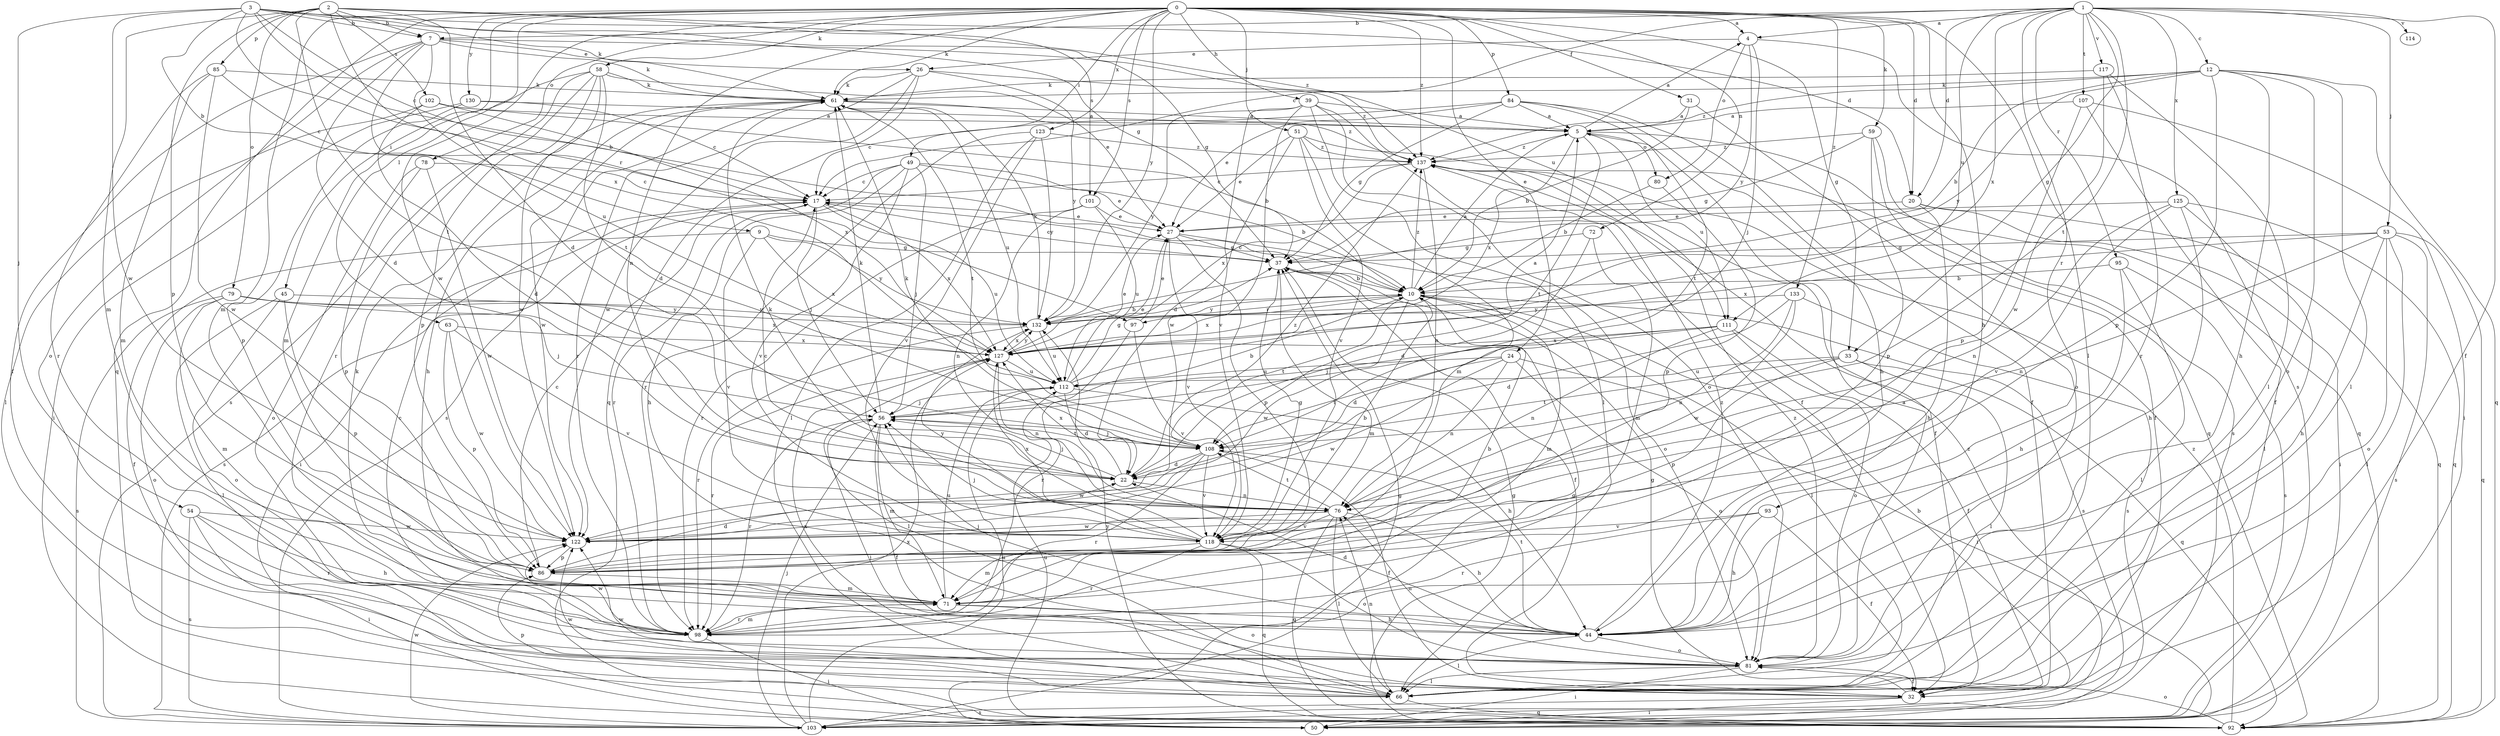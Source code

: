 strict digraph  {
0;
1;
2;
3;
4;
5;
7;
9;
10;
12;
17;
20;
22;
24;
26;
27;
31;
32;
33;
37;
39;
44;
45;
49;
50;
51;
53;
54;
56;
58;
59;
61;
63;
66;
71;
72;
76;
78;
79;
80;
81;
84;
85;
86;
92;
93;
95;
97;
98;
101;
102;
103;
107;
108;
111;
112;
114;
117;
118;
122;
123;
125;
127;
130;
132;
133;
137;
0 -> 4  [label=a];
0 -> 20  [label=d];
0 -> 24  [label=e];
0 -> 31  [label=f];
0 -> 33  [label=g];
0 -> 39  [label=h];
0 -> 44  [label=h];
0 -> 45  [label=i];
0 -> 49  [label=i];
0 -> 51  [label=j];
0 -> 58  [label=k];
0 -> 59  [label=k];
0 -> 61  [label=k];
0 -> 63  [label=l];
0 -> 66  [label=l];
0 -> 71  [label=m];
0 -> 72  [label=n];
0 -> 76  [label=n];
0 -> 78  [label=o];
0 -> 84  [label=p];
0 -> 92  [label=q];
0 -> 101  [label=s];
0 -> 122  [label=w];
0 -> 123  [label=x];
0 -> 130  [label=y];
0 -> 132  [label=y];
0 -> 133  [label=z];
0 -> 137  [label=z];
1 -> 4  [label=a];
1 -> 7  [label=b];
1 -> 12  [label=c];
1 -> 17  [label=c];
1 -> 20  [label=d];
1 -> 32  [label=f];
1 -> 33  [label=g];
1 -> 53  [label=j];
1 -> 93  [label=r];
1 -> 95  [label=r];
1 -> 107  [label=t];
1 -> 108  [label=t];
1 -> 111  [label=u];
1 -> 114  [label=v];
1 -> 117  [label=v];
1 -> 125  [label=x];
1 -> 127  [label=x];
2 -> 7  [label=b];
2 -> 20  [label=d];
2 -> 22  [label=d];
2 -> 71  [label=m];
2 -> 79  [label=o];
2 -> 85  [label=p];
2 -> 86  [label=p];
2 -> 101  [label=s];
2 -> 102  [label=s];
2 -> 108  [label=t];
2 -> 127  [label=x];
3 -> 7  [label=b];
3 -> 9  [label=b];
3 -> 10  [label=b];
3 -> 17  [label=c];
3 -> 37  [label=g];
3 -> 54  [label=j];
3 -> 61  [label=k];
3 -> 97  [label=r];
3 -> 111  [label=u];
3 -> 122  [label=w];
3 -> 137  [label=z];
4 -> 26  [label=e];
4 -> 56  [label=j];
4 -> 80  [label=o];
4 -> 103  [label=s];
4 -> 132  [label=y];
5 -> 4  [label=a];
5 -> 80  [label=o];
5 -> 92  [label=q];
5 -> 108  [label=t];
5 -> 111  [label=u];
5 -> 127  [label=x];
5 -> 137  [label=z];
7 -> 22  [label=d];
7 -> 26  [label=e];
7 -> 32  [label=f];
7 -> 37  [label=g];
7 -> 61  [label=k];
7 -> 81  [label=o];
7 -> 108  [label=t];
7 -> 112  [label=u];
9 -> 32  [label=f];
9 -> 37  [label=g];
9 -> 118  [label=v];
9 -> 127  [label=x];
9 -> 132  [label=y];
10 -> 5  [label=a];
10 -> 17  [label=c];
10 -> 66  [label=l];
10 -> 71  [label=m];
10 -> 97  [label=r];
10 -> 103  [label=s];
10 -> 108  [label=t];
10 -> 122  [label=w];
10 -> 127  [label=x];
10 -> 132  [label=y];
10 -> 137  [label=z];
12 -> 10  [label=b];
12 -> 44  [label=h];
12 -> 61  [label=k];
12 -> 66  [label=l];
12 -> 81  [label=o];
12 -> 86  [label=p];
12 -> 92  [label=q];
12 -> 132  [label=y];
12 -> 137  [label=z];
17 -> 27  [label=e];
17 -> 50  [label=i];
17 -> 56  [label=j];
17 -> 103  [label=s];
17 -> 112  [label=u];
17 -> 127  [label=x];
20 -> 27  [label=e];
20 -> 44  [label=h];
20 -> 50  [label=i];
20 -> 92  [label=q];
22 -> 56  [label=j];
22 -> 76  [label=n];
22 -> 127  [label=x];
22 -> 137  [label=z];
24 -> 50  [label=i];
24 -> 76  [label=n];
24 -> 81  [label=o];
24 -> 108  [label=t];
24 -> 112  [label=u];
24 -> 122  [label=w];
26 -> 61  [label=k];
26 -> 92  [label=q];
26 -> 98  [label=r];
26 -> 122  [label=w];
26 -> 132  [label=y];
26 -> 137  [label=z];
27 -> 37  [label=g];
27 -> 81  [label=o];
27 -> 86  [label=p];
27 -> 118  [label=v];
31 -> 5  [label=a];
31 -> 10  [label=b];
31 -> 81  [label=o];
32 -> 37  [label=g];
32 -> 50  [label=i];
32 -> 103  [label=s];
32 -> 122  [label=w];
33 -> 66  [label=l];
33 -> 86  [label=p];
33 -> 92  [label=q];
33 -> 108  [label=t];
33 -> 112  [label=u];
37 -> 10  [label=b];
37 -> 17  [label=c];
37 -> 32  [label=f];
37 -> 71  [label=m];
39 -> 5  [label=a];
39 -> 32  [label=f];
39 -> 66  [label=l];
39 -> 81  [label=o];
39 -> 118  [label=v];
39 -> 122  [label=w];
39 -> 132  [label=y];
44 -> 22  [label=d];
44 -> 56  [label=j];
44 -> 66  [label=l];
44 -> 81  [label=o];
44 -> 108  [label=t];
44 -> 137  [label=z];
45 -> 66  [label=l];
45 -> 81  [label=o];
45 -> 86  [label=p];
45 -> 132  [label=y];
49 -> 10  [label=b];
49 -> 17  [label=c];
49 -> 27  [label=e];
49 -> 44  [label=h];
49 -> 56  [label=j];
49 -> 98  [label=r];
49 -> 118  [label=v];
50 -> 10  [label=b];
50 -> 37  [label=g];
50 -> 137  [label=z];
51 -> 22  [label=d];
51 -> 27  [label=e];
51 -> 71  [label=m];
51 -> 92  [label=q];
51 -> 118  [label=v];
51 -> 137  [label=z];
53 -> 37  [label=g];
53 -> 44  [label=h];
53 -> 66  [label=l];
53 -> 76  [label=n];
53 -> 81  [label=o];
53 -> 92  [label=q];
53 -> 103  [label=s];
53 -> 127  [label=x];
54 -> 44  [label=h];
54 -> 50  [label=i];
54 -> 98  [label=r];
54 -> 103  [label=s];
54 -> 122  [label=w];
56 -> 10  [label=b];
56 -> 32  [label=f];
56 -> 61  [label=k];
56 -> 71  [label=m];
56 -> 98  [label=r];
56 -> 108  [label=t];
58 -> 22  [label=d];
58 -> 27  [label=e];
58 -> 61  [label=k];
58 -> 71  [label=m];
58 -> 86  [label=p];
58 -> 98  [label=r];
58 -> 103  [label=s];
58 -> 122  [label=w];
59 -> 32  [label=f];
59 -> 37  [label=g];
59 -> 86  [label=p];
59 -> 103  [label=s];
59 -> 137  [label=z];
61 -> 5  [label=a];
61 -> 44  [label=h];
61 -> 103  [label=s];
61 -> 108  [label=t];
61 -> 112  [label=u];
61 -> 122  [label=w];
61 -> 137  [label=z];
63 -> 86  [label=p];
63 -> 118  [label=v];
63 -> 122  [label=w];
63 -> 127  [label=x];
66 -> 56  [label=j];
66 -> 76  [label=n];
66 -> 86  [label=p];
66 -> 92  [label=q];
66 -> 122  [label=w];
66 -> 127  [label=x];
71 -> 10  [label=b];
71 -> 44  [label=h];
71 -> 81  [label=o];
71 -> 98  [label=r];
71 -> 112  [label=u];
72 -> 22  [label=d];
72 -> 37  [label=g];
72 -> 71  [label=m];
76 -> 17  [label=c];
76 -> 44  [label=h];
76 -> 61  [label=k];
76 -> 66  [label=l];
76 -> 92  [label=q];
76 -> 108  [label=t];
76 -> 118  [label=v];
76 -> 122  [label=w];
78 -> 17  [label=c];
78 -> 81  [label=o];
78 -> 86  [label=p];
78 -> 122  [label=w];
79 -> 56  [label=j];
79 -> 71  [label=m];
79 -> 81  [label=o];
79 -> 103  [label=s];
79 -> 127  [label=x];
79 -> 132  [label=y];
80 -> 10  [label=b];
80 -> 86  [label=p];
81 -> 5  [label=a];
81 -> 32  [label=f];
81 -> 50  [label=i];
81 -> 66  [label=l];
81 -> 76  [label=n];
81 -> 137  [label=z];
84 -> 5  [label=a];
84 -> 17  [label=c];
84 -> 27  [label=e];
84 -> 32  [label=f];
84 -> 37  [label=g];
84 -> 44  [label=h];
84 -> 108  [label=t];
85 -> 17  [label=c];
85 -> 61  [label=k];
85 -> 71  [label=m];
85 -> 98  [label=r];
85 -> 122  [label=w];
86 -> 17  [label=c];
86 -> 22  [label=d];
86 -> 71  [label=m];
92 -> 37  [label=g];
92 -> 81  [label=o];
92 -> 112  [label=u];
92 -> 132  [label=y];
92 -> 137  [label=z];
93 -> 32  [label=f];
93 -> 44  [label=h];
93 -> 98  [label=r];
93 -> 118  [label=v];
95 -> 10  [label=b];
95 -> 44  [label=h];
95 -> 66  [label=l];
95 -> 103  [label=s];
97 -> 27  [label=e];
97 -> 98  [label=r];
97 -> 118  [label=v];
98 -> 17  [label=c];
98 -> 50  [label=i];
98 -> 61  [label=k];
98 -> 71  [label=m];
98 -> 122  [label=w];
101 -> 27  [label=e];
101 -> 76  [label=n];
101 -> 98  [label=r];
101 -> 112  [label=u];
102 -> 5  [label=a];
102 -> 10  [label=b];
102 -> 22  [label=d];
102 -> 66  [label=l];
102 -> 127  [label=x];
103 -> 37  [label=g];
103 -> 56  [label=j];
103 -> 112  [label=u];
103 -> 122  [label=w];
103 -> 127  [label=x];
107 -> 5  [label=a];
107 -> 32  [label=f];
107 -> 50  [label=i];
107 -> 86  [label=p];
108 -> 22  [label=d];
108 -> 32  [label=f];
108 -> 56  [label=j];
108 -> 61  [label=k];
108 -> 98  [label=r];
108 -> 118  [label=v];
108 -> 122  [label=w];
111 -> 22  [label=d];
111 -> 32  [label=f];
111 -> 56  [label=j];
111 -> 76  [label=n];
111 -> 81  [label=o];
111 -> 127  [label=x];
112 -> 5  [label=a];
112 -> 22  [label=d];
112 -> 27  [label=e];
112 -> 37  [label=g];
112 -> 44  [label=h];
112 -> 56  [label=j];
117 -> 61  [label=k];
117 -> 66  [label=l];
117 -> 98  [label=r];
117 -> 122  [label=w];
118 -> 10  [label=b];
118 -> 37  [label=g];
118 -> 56  [label=j];
118 -> 71  [label=m];
118 -> 81  [label=o];
118 -> 92  [label=q];
118 -> 98  [label=r];
118 -> 127  [label=x];
118 -> 132  [label=y];
122 -> 86  [label=p];
123 -> 66  [label=l];
123 -> 98  [label=r];
123 -> 118  [label=v];
123 -> 132  [label=y];
123 -> 137  [label=z];
125 -> 27  [label=e];
125 -> 44  [label=h];
125 -> 66  [label=l];
125 -> 76  [label=n];
125 -> 92  [label=q];
125 -> 118  [label=v];
127 -> 27  [label=e];
127 -> 66  [label=l];
127 -> 76  [label=n];
127 -> 98  [label=r];
127 -> 112  [label=u];
127 -> 132  [label=y];
130 -> 5  [label=a];
130 -> 17  [label=c];
130 -> 50  [label=i];
130 -> 86  [label=p];
132 -> 10  [label=b];
132 -> 61  [label=k];
132 -> 98  [label=r];
132 -> 112  [label=u];
132 -> 127  [label=x];
133 -> 22  [label=d];
133 -> 76  [label=n];
133 -> 103  [label=s];
133 -> 122  [label=w];
133 -> 132  [label=y];
137 -> 17  [label=c];
137 -> 32  [label=f];
137 -> 76  [label=n];
137 -> 127  [label=x];
}
